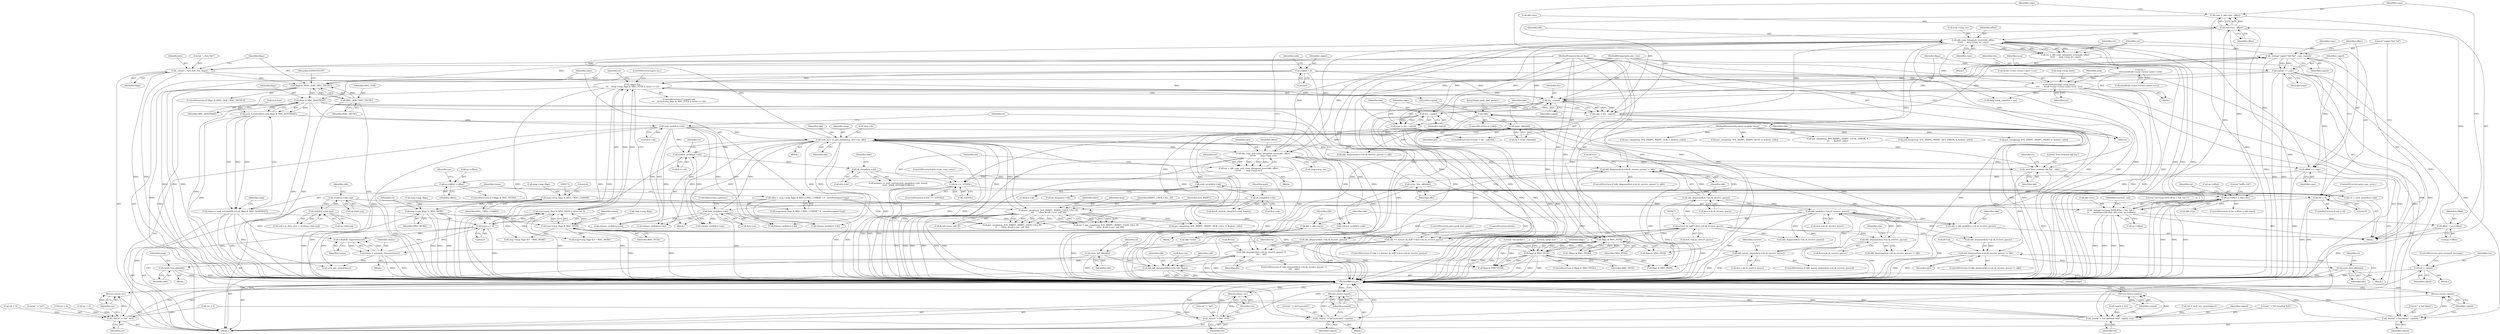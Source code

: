 digraph "0_linux_f3d3342602f8bcbf37d7c46641cb9bca7618eb1c_29@API" {
"1000509" [label="(Call,copy = skb->len - offset)"];
"1000511" [label="(Call,skb->len - offset)"];
"1000453" [label="(Call,_debug(\"recvmsg DATA #%u { %d, %d }\",\n\t\t       ntohl(sp->hdr.seq), skb->len, sp->offset))"];
"1000455" [label="(Call,ntohl(sp->hdr.seq))"];
"1000498" [label="(Call,ntohl(sp->hdr.seq))"];
"1000585" [label="(Call,sp->offset < skb->len)"];
"1000579" [label="(Call,sp->offset = offset)"];
"1000568" [label="(Call,offset += copy)"];
"1000564" [label="(Call,_debug(\"copied %d+%d\", copy, copied))"];
"1000517" [label="(Call,copy > len - copied)"];
"1000509" [label="(Call,copy = skb->len - offset)"];
"1000519" [label="(Call,len - copied)"];
"1000524" [label="(Call,len - copied)"];
"1000120" [label="(MethodParameterIn,size_t len)"];
"1000152" [label="(Call,_enter(\",,,%zu,%d\", len, flags))"];
"1000121" [label="(MethodParameterIn,int flags)"];
"1000419" [label="(Call,memcpy(msg->msg_name,\n\t\t\t\t       &call->conn->trans->peer->srx, len))"];
"1000407" [label="(Call,len =\n\t\t\t\t\tsizeof(call->conn->trans->peer->srx))"];
"1000571" [label="(Call,copied += copy)"];
"1000243" [label="(Call,copied &&\n\t\t\t    (msg->msg_flags & MSG_PEEK || timeo == 0))"];
"1000146" [label="(Call,copied = 0)"];
"1000245" [label="(Call,msg->msg_flags & MSG_PEEK || timeo == 0)"];
"1000246" [label="(Call,msg->msg_flags & MSG_PEEK)"];
"1000186" [label="(Call,msg->msg_flags |= MSG_MORE)"];
"1000168" [label="(Call,msg->msg_flags & MSG_CMSG_COMPAT)"];
"1000662" [label="(Call,flags & MSG_PEEK)"];
"1000576" [label="(Call,flags & MSG_PEEK)"];
"1000183" [label="(Call,flags & MSG_DONTWAIT)"];
"1000157" [label="(Call,flags & (MSG_OOB | MSG_TRUNC))"];
"1000159" [label="(Call,MSG_OOB | MSG_TRUNC)"];
"1000251" [label="(Call,timeo == 0)"];
"1000292" [label="(Call,timeo = schedule_timeout(timeo))"];
"1000294" [label="(Call,schedule_timeout(timeo))"];
"1000176" [label="(Call,timeo = sock_rcvtimeo(&rx->sk, flags & MSG_DONTWAIT))"];
"1000178" [label="(Call,sock_rcvtimeo(&rx->sk, flags & MSG_DONTWAIT))"];
"1000536" [label="(Call,skb_copy_datagram_iovec(skb, offset,\n\t\t\t\t\t\t      msg->msg_iov, copy))"];
"1000439" [label="(Call,sock_recv_ts_and_drops(msg, &rx->sk, skb))"];
"1000473" [label="(Call,put_cmsg(msg, SOL_RXRPC, RXRPC_USER_CALL_ID,\n\t\t\t\t       ullen, &call->user_call_ID))"];
"1000119" [label="(MethodParameterIn,struct msghdr *msg)"];
"1000165" [label="(Call,ullen = msg->msg_flags & MSG_CMSG_COMPAT ? 4 : sizeof(unsigned long))"];
"1000304" [label="(Call,lock_sock(&rx->sk))"];
"1000297" [label="(Call,sk_sleep(&rx->sk))"];
"1000271" [label="(Call,sock_error(&rx->sk))"];
"1000261" [label="(Call,sk_sleep(&rx->sk))"];
"1000255" [label="(Call,release_sock(&rx->sk))"];
"1000191" [label="(Call,lock_sock(&rx->sk))"];
"1000313" [label="(Call,rxrpc_skb(skb))"];
"1000239" [label="(Call,!skb)"];
"1000229" [label="(Call,skb = skb_peek(&rx->sk.sk_receive_queue))"];
"1000231" [label="(Call,skb_peek(&rx->sk.sk_receive_queue))"];
"1000355" [label="(Call,skb_dequeue(&rx->sk.sk_receive_queue))"];
"1000676" [label="(Call,(struct sk_buff *) &rx->sk.sk_receive_queue)"];
"1000280" [label="(Call,skb_queue_empty(&rx->sk.sk_receive_queue))"];
"1000690" [label="(Call,skb_dequeue(&rx->sk.sk_receive_queue))"];
"1000674" [label="(Call,skb == (struct sk_buff *) &rx->sk.sk_receive_queue)"];
"1000668" [label="(Call,skb = skb->next)"];
"1000547" [label="(Call,skb_copy_and_csum_datagram_iovec(skb, offset,\n\t\t\t\t\t\t\t       msg->msg_iov))"];
"1000522" [label="(Call,copy = len - copied)"];
"1000504" [label="(Call,offset = sp->offset)"];
"1000534" [label="(Call,ret = skb_copy_datagram_iovec(skb, offset,\n\t\t\t\t\t\t      msg->msg_iov, copy))"];
"1000560" [label="(Call,ret < 0)"];
"1000954" [label="(Call,_leave(\" = %d\", ret))"];
"1000957" [label="(Return,return ret;)"];
"1000545" [label="(Call,ret = skb_copy_and_csum_datagram_iovec(skb, offset,\n\t\t\t\t\t\t\t       msg->msg_iov))"];
"1000554" [label="(Call,ret == -EINVAL)"];
"1000627" [label="(Call,skb_dequeue(&rx->sk.sk_receive_queue) !=\n\t\t\t\t    skb)"];
"1000637" [label="(Call,rxrpc_free_skb(skb))"];
"1000689" [label="(Call,skb_dequeue(&rx->sk.sk_receive_queue) != skb)"];
"1000699" [label="(Call,rxrpc_free_skb(skb))"];
"1000905" [label="(Call,_net(\"free terminal skb %p\", skb))"];
"1000909" [label="(Call,skb_dequeue(&rx->sk.sk_receive_queue) != skb)"];
"1000919" [label="(Call,rxrpc_free_skb(skb))"];
"1000971" [label="(Call,rxrpc_kill_skb(skb))"];
"1000973" [label="(Call,skb_kill_datagram(&rx->sk, skb, flags))"];
"1000390" [label="(Call,_leave(\" = %d [noncont]\", copied))"];
"1000393" [label="(Return,return copied;)"];
"1000717" [label="(Call,_leave(\" = %d [data]\", copied))"];
"1000720" [label="(Return,return copied;)"];
"1001008" [label="(Call,_leave(\" = %d [waitfail %d]\", copied, ret))"];
"1001012" [label="(Return,return copied;)"];
"1000614" [label="(Call,ret = copied)"];
"1000935" [label="(Call,_leave(\" = %d\", ret))"];
"1000938" [label="(Return,return ret;)"];
"1001008" [label="(Call,_leave(\" = %d [waitfail %d]\", copied, ret))"];
"1000177" [label="(Identifier,timeo)"];
"1000241" [label="(Block,)"];
"1000243" [label="(Call,copied &&\n\t\t\t    (msg->msg_flags & MSG_PEEK || timeo == 0))"];
"1000254" [label="(ControlStructure,goto out;)"];
"1000231" [label="(Call,skb_peek(&rx->sk.sk_receive_queue))"];
"1000498" [label="(Call,ntohl(sp->hdr.seq))"];
"1000269" [label="(Call,ret = sock_error(&rx->sk))"];
"1000229" [label="(Call,skb = skb_peek(&rx->sk.sk_receive_queue))"];
"1000585" [label="(Call,sp->offset < skb->len)"];
"1000568" [label="(Call,offset += copy)"];
"1000750" [label="(Call,flags & MSG_PEEK)"];
"1000355" [label="(Call,skb_dequeue(&rx->sk.sk_receive_queue))"];
"1000383" [label="(Call,release_sock(&rx->sk))"];
"1000494" [label="(Call,call->rx_data_recv = ntohl(sp->hdr.seq))"];
"1000971" [label="(Call,rxrpc_kill_skb(skb))"];
"1000920" [label="(Identifier,skb)"];
"1000152" [label="(Call,_enter(\",,,%zu,%d\", len, flags))"];
"1000314" [label="(Identifier,skb)"];
"1000756" [label="(Call,skb_dequeue(&rx->sk.sk_receive_queue))"];
"1000256" [label="(Call,&rx->sk)"];
"1000554" [label="(Call,ret == -EINVAL)"];
"1000889" [label="(Call,msg->msg_flags &= ~MSG_MORE)"];
"1000924" [label="(Call,release_sock(&rx->sk))"];
"1000147" [label="(Identifier,copied)"];
"1000573" [label="(Identifier,copy)"];
"1000636" [label="(Call,BUG())"];
"1001005" [label="(Call,copied = ret)"];
"1000262" [label="(Call,&rx->sk)"];
"1000547" [label="(Call,skb_copy_and_csum_datagram_iovec(skb, offset,\n\t\t\t\t\t\t\t       msg->msg_iov))"];
"1001013" [label="(Identifier,copied)"];
"1000544" [label="(Block,)"];
"1000524" [label="(Call,len - copied)"];
"1000433" [label="(Identifier,len)"];
"1000690" [label="(Call,skb_dequeue(&rx->sk.sk_receive_queue))"];
"1000521" [label="(Identifier,copied)"];
"1000614" [label="(Call,ret = copied)"];
"1000545" [label="(Call,ret = skb_copy_and_csum_datagram_iovec(skb, offset,\n\t\t\t\t\t\t\t       msg->msg_iov))"];
"1000904" [label="(Block,)"];
"1000499" [label="(Call,sp->hdr.seq)"];
"1000522" [label="(Call,copy = len - copied)"];
"1000178" [label="(Call,sock_rcvtimeo(&rx->sk, flags & MSG_DONTWAIT))"];
"1000661" [label="(ControlStructure,if (flags & MSG_PEEK))"];
"1000246" [label="(Call,msg->msg_flags & MSG_PEEK)"];
"1000580" [label="(Call,sp->offset)"];
"1000518" [label="(Identifier,copy)"];
"1000905" [label="(Call,_net(\"free terminal skb %p\", skb))"];
"1000849" [label="(Call,put_cmsg(msg, SOL_RXRPC, RXRPC_NET_ERROR, 4, &abort_code))"];
"1000641" [label="(Identifier,msg)"];
"1000567" [label="(Identifier,copied)"];
"1000516" [label="(ControlStructure,if (copy > len - copied))"];
"1000188" [label="(Identifier,msg)"];
"1000455" [label="(Call,ntohl(sp->hdr.seq))"];
"1000958" [label="(Identifier,ret)"];
"1000973" [label="(Call,skb_kill_datagram(&rx->sk, skb, flags))"];
"1000157" [label="(Call,flags & (MSG_OOB | MSG_TRUNC))"];
"1000161" [label="(Identifier,MSG_TRUNC)"];
"1000305" [label="(Call,&rx->sk)"];
"1000309" [label="(ControlStructure,continue;)"];
"1000628" [label="(Call,skb_dequeue(&rx->sk.sk_receive_queue))"];
"1000478" [label="(Call,&call->user_call_ID)"];
"1000356" [label="(Call,&rx->sk.sk_receive_queue)"];
"1000583" [label="(Identifier,offset)"];
"1000620" [label="(Call,flags & MSG_PEEK)"];
"1000120" [label="(MethodParameterIn,size_t len)"];
"1000613" [label="(Block,)"];
"1000718" [label="(Literal,\" = %d [data]\")"];
"1000936" [label="(Literal,\" = %d\")"];
"1000530" [label="(Identifier,skb)"];
"1000561" [label="(Identifier,ret)"];
"1000271" [label="(Call,sock_error(&rx->sk))"];
"1000550" [label="(Call,msg->msg_iov)"];
"1000616" [label="(Identifier,copied)"];
"1000311" [label="(Call,sp = rxrpc_skb(skb))"];
"1000146" [label="(Call,copied = 0)"];
"1000882" [label="(Call,ret < 0)"];
"1000292" [label="(Call,timeo = schedule_timeout(timeo))"];
"1000445" [label="(Identifier,skb)"];
"1000394" [label="(Identifier,copied)"];
"1000242" [label="(ControlStructure,if (copied &&\n\t\t\t    (msg->msg_flags & MSG_PEEK || timeo == 0)))"];
"1000176" [label="(Call,timeo = sock_rcvtimeo(&rx->sk, flags & MSG_DONTWAIT))"];
"1000589" [label="(Call,skb->len)"];
"1000230" [label="(Identifier,skb)"];
"1000505" [label="(Identifier,offset)"];
"1000310" [label="(JumpTarget,peek_next_packet:)"];
"1000280" [label="(Call,skb_queue_empty(&rx->sk.sk_receive_queue))"];
"1000536" [label="(Call,skb_copy_datagram_iovec(skb, offset,\n\t\t\t\t\t\t      msg->msg_iov, copy))"];
"1000245" [label="(Call,msg->msg_flags & MSG_PEEK || timeo == 0)"];
"1000665" [label="(Block,)"];
"1000957" [label="(Return,return ret;)"];
"1000179" [label="(Call,&rx->sk)"];
"1000755" [label="(Call,skb_dequeue(&rx->sk.sk_receive_queue) != skb)"];
"1000688" [label="(ControlStructure,if (skb_dequeue(&rx->sk.sk_receive_queue) != skb))"];
"1000474" [label="(Identifier,msg)"];
"1000393" [label="(Return,return copied;)"];
"1001011" [label="(Identifier,ret)"];
"1000626" [label="(ControlStructure,if (skb_dequeue(&rx->sk.sk_receive_queue) !=\n\t\t\t\t    skb))"];
"1000676" [label="(Call,(struct sk_buff *) &rx->sk.sk_receive_queue)"];
"1000635" [label="(Identifier,skb)"];
"1000303" [label="(Identifier,wait)"];
"1000173" [label="(Literal,4)"];
"1000560" [label="(Call,ret < 0)"];
"1000962" [label="(Call,release_sock(&rx->sk))"];
"1000992" [label="(Call,sk_sleep(&rx->sk))"];
"1000407" [label="(Call,len =\n\t\t\t\t\tsizeof(call->conn->trans->peer->srx))"];
"1000434" [label="(Call,msg->msg_namelen = len)"];
"1000419" [label="(Call,memcpy(msg->msg_name,\n\t\t\t\t       &call->conn->trans->peer->srx, len))"];
"1000519" [label="(Call,len - copied)"];
"1000313" [label="(Call,rxrpc_skb(skb))"];
"1000509" [label="(Call,copy = skb->len - offset)"];
"1000638" [label="(Identifier,skb)"];
"1000287" [label="(Block,)"];
"1000917" [label="(Identifier,skb)"];
"1000244" [label="(Identifier,copied)"];
"1000918" [label="(Call,BUG())"];
"1000476" [label="(Identifier,RXRPC_USER_CALL_ID)"];
"1000555" [label="(Identifier,ret)"];
"1000986" [label="(Call,ret = sock_intr_errno(timeo))"];
"1000264" [label="(Identifier,rx)"];
"1000190" [label="(Identifier,MSG_MORE)"];
"1000440" [label="(Identifier,msg)"];
"1000462" [label="(Identifier,skb)"];
"1000261" [label="(Call,sk_sleep(&rx->sk))"];
"1000469" [label="(Identifier,continue_call)"];
"1000981" [label="(Identifier,call)"];
"1000473" [label="(Call,put_cmsg(msg, SOL_RXRPC, RXRPC_USER_CALL_ID,\n\t\t\t\t       ullen, &call->user_call_ID))"];
"1000617" [label="(ControlStructure,goto terminal_message;)"];
"1000304" [label="(Call,lock_sock(&rx->sk))"];
"1000538" [label="(Identifier,offset)"];
"1000901" [label="(Call,flags & MSG_PEEK)"];
"1000770" [label="(Call,put_cmsg(msg, SOL_RXRPC, RXRPC_USER_CALL_ID,\n\t\t       ullen, &call->user_call_ID))"];
"1000202" [label="(Identifier,rx)"];
"1000533" [label="(Block,)"];
"1000600" [label="(Identifier,sp)"];
"1000247" [label="(Call,msg->msg_flags)"];
"1000475" [label="(Identifier,SOL_RXRPC)"];
"1000526" [label="(Identifier,copied)"];
"1000576" [label="(Call,flags & MSG_PEEK)"];
"1000184" [label="(Identifier,flags)"];
"1000238" [label="(ControlStructure,if (!skb))"];
"1000535" [label="(Identifier,ret)"];
"1000250" [label="(Identifier,MSG_PEEK)"];
"1000504" [label="(Call,offset = sp->offset)"];
"1001014" [label="(MethodReturn,int)"];
"1000988" [label="(Call,sock_intr_errno(timeo))"];
"1000910" [label="(Call,skb_dequeue(&rx->sk.sk_receive_queue))"];
"1000172" [label="(Identifier,MSG_CMSG_COMPAT)"];
"1000678" [label="(Call,&rx->sk.sk_receive_queue)"];
"1000191" [label="(Call,lock_sock(&rx->sk))"];
"1000392" [label="(Identifier,copied)"];
"1000978" [label="(Identifier,skb)"];
"1000441" [label="(Call,&rx->sk)"];
"1000260" [label="(Call,prepare_to_wait_exclusive(sk_sleep(&rx->sk), &wait,\n\t\t\t\t\t\t  TASK_INTERRUPTIBLE))"];
"1000914" [label="(Identifier,rx)"];
"1000689" [label="(Call,skb_dequeue(&rx->sk.sk_receive_queue) != skb)"];
"1000558" [label="(ControlStructure,goto csum_copy_error;)"];
"1000698" [label="(Call,BUG())"];
"1000122" [label="(Block,)"];
"1000828" [label="(Call,put_cmsg(msg, SOL_RXRPC, RXRPC_ABORT, 4, &abort_code))"];
"1000232" [label="(Call,&rx->sk.sk_receive_queue)"];
"1000954" [label="(Call,_leave(\" = %d\", ret))"];
"1000183" [label="(Call,flags & MSG_DONTWAIT)"];
"1000251" [label="(Call,timeo == 0)"];
"1000575" [label="(Call,!(flags & MSG_PEEK))"];
"1000736" [label="(Call,put_cmsg(msg, SOL_RXRPC, RXRPC_NEW_CALL, 0, &abort_code))"];
"1000919" [label="(Call,rxrpc_free_skb(skb))"];
"1000587" [label="(Identifier,sp)"];
"1000662" [label="(Call,flags & MSG_PEEK)"];
"1000148" [label="(Literal,0)"];
"1000563" [label="(ControlStructure,goto copy_error;)"];
"1000615" [label="(Identifier,ret)"];
"1000192" [label="(Call,&rx->sk)"];
"1001012" [label="(Return,return copied;)"];
"1000955" [label="(Literal,\" = %d\")"];
"1000542" [label="(Identifier,copy)"];
"1000565" [label="(Literal,\"copied %d+%d\")"];
"1000456" [label="(Call,sp->hdr.seq)"];
"1000520" [label="(Identifier,len)"];
"1000569" [label="(Identifier,offset)"];
"1000158" [label="(Identifier,flags)"];
"1000546" [label="(Identifier,ret)"];
"1000907" [label="(Identifier,skb)"];
"1000154" [label="(Identifier,len)"];
"1000906" [label="(Literal,\"free terminal skb %p\")"];
"1000186" [label="(Call,msg->msg_flags |= MSG_MORE)"];
"1000972" [label="(Identifier,skb)"];
"1000400" [label="(Block,)"];
"1000512" [label="(Call,skb->len)"];
"1000664" [label="(Identifier,MSG_PEEK)"];
"1000566" [label="(Identifier,copy)"];
"1000704" [label="(Call,release_sock(&rx->sk))"];
"1000362" [label="(Identifier,skb)"];
"1000721" [label="(Identifier,copied)"];
"1000909" [label="(Call,skb_dequeue(&rx->sk.sk_receive_queue) != skb)"];
"1001010" [label="(Identifier,copied)"];
"1000267" [label="(Identifier,wait)"];
"1000668" [label="(Call,skb = skb->next)"];
"1000922" [label="(Identifier,rx)"];
"1000453" [label="(Call,_debug(\"recvmsg DATA #%u { %d, %d }\",\n\t\t       ntohl(sp->hdr.seq), skb->len, sp->offset))"];
"1000454" [label="(Literal,\"recvmsg DATA #%u { %d, %d }\")"];
"1000523" [label="(Identifier,copy)"];
"1000537" [label="(Identifier,skb)"];
"1000717" [label="(Call,_leave(\" = %d [data]\", copied))"];
"1000801" [label="(Call,put_cmsg(msg, SOL_RXRPC, RXRPC_ACK, 0, &abort_code))"];
"1000511" [label="(Call,skb->len - offset)"];
"1000167" [label="(Call,msg->msg_flags & MSG_CMSG_COMPAT ? 4 : sizeof(unsigned long))"];
"1000153" [label="(Literal,\",,,%zu,%d\")"];
"1000121" [label="(MethodParameterIn,int flags)"];
"1000217" [label="(Call,release_sock(&rx->sk))"];
"1000548" [label="(Identifier,skb)"];
"1000295" [label="(Identifier,timeo)"];
"1000185" [label="(Identifier,MSG_DONTWAIT)"];
"1000539" [label="(Call,msg->msg_iov)"];
"1000423" [label="(Call,&call->conn->trans->peer->srx)"];
"1000549" [label="(Identifier,offset)"];
"1000556" [label="(Call,-EINVAL)"];
"1000155" [label="(Identifier,flags)"];
"1000420" [label="(Call,msg->msg_name)"];
"1000623" [label="(Block,)"];
"1001009" [label="(Literal,\" = %d [waitfail %d]\")"];
"1000382" [label="(Block,)"];
"1000627" [label="(Call,skb_dequeue(&rx->sk.sk_receive_queue) !=\n\t\t\t\t    skb)"];
"1000639" [label="(Call,msg->msg_flags &= ~MSG_MORE)"];
"1000697" [label="(Identifier,skb)"];
"1000390" [label="(Call,_leave(\" = %d [noncont]\", copied))"];
"1000168" [label="(Call,msg->msg_flags & MSG_CMSG_COMPAT)"];
"1000297" [label="(Call,sk_sleep(&rx->sk))"];
"1000298" [label="(Call,&rx->sk)"];
"1000572" [label="(Identifier,copied)"];
"1000258" [label="(Identifier,rx)"];
"1000272" [label="(Call,&rx->sk)"];
"1000674" [label="(Call,skb == (struct sk_buff *) &rx->sk.sk_receive_queue)"];
"1000290" [label="(Identifier,current)"];
"1000719" [label="(Identifier,copied)"];
"1000300" [label="(Identifier,rx)"];
"1000943" [label="(Call,release_sock(&rx->sk))"];
"1000197" [label="(Block,)"];
"1000165" [label="(Call,ullen = msg->msg_flags & MSG_CMSG_COMPAT ? 4 : sizeof(unsigned long))"];
"1000281" [label="(Call,&rx->sk.sk_receive_queue)"];
"1000637" [label="(Call,rxrpc_free_skb(skb))"];
"1000976" [label="(Identifier,rx)"];
"1000979" [label="(Identifier,flags)"];
"1000164" [label="(Identifier,EOPNOTSUPP)"];
"1000937" [label="(Identifier,ret)"];
"1000586" [label="(Call,sp->offset)"];
"1000436" [label="(Identifier,msg)"];
"1000525" [label="(Identifier,len)"];
"1000169" [label="(Call,msg->msg_flags)"];
"1000296" [label="(Call,finish_wait(sk_sleep(&rx->sk), &wait))"];
"1000559" [label="(ControlStructure,if (ret < 0))"];
"1000685" [label="(ControlStructure,goto peek_next_packet;)"];
"1000194" [label="(Identifier,rx)"];
"1000562" [label="(Literal,0)"];
"1000687" [label="(Literal,\"eat packet\")"];
"1000570" [label="(Identifier,copy)"];
"1000166" [label="(Identifier,ullen)"];
"1000293" [label="(Identifier,timeo)"];
"1000938" [label="(Return,return ret;)"];
"1000571" [label="(Call,copied += copy)"];
"1000553" [label="(ControlStructure,if (ret == -EINVAL))"];
"1000160" [label="(Identifier,MSG_OOB)"];
"1000187" [label="(Call,msg->msg_flags)"];
"1000464" [label="(Call,sp->offset)"];
"1000471" [label="(Call,ret = put_cmsg(msg, SOL_RXRPC, RXRPC_USER_CALL_ID,\n\t\t\t\t       ullen, &call->user_call_ID))"];
"1000252" [label="(Identifier,timeo)"];
"1000684" [label="(ControlStructure,break;)"];
"1000517" [label="(Call,copy > len - copied)"];
"1000564" [label="(Call,_debug(\"copied %d+%d\", copy, copied))"];
"1000579" [label="(Call,sp->offset = offset)"];
"1000408" [label="(Identifier,len)"];
"1000461" [label="(Call,skb->len)"];
"1000667" [label="(Literal,\"peek next\")"];
"1000294" [label="(Call,schedule_timeout(timeo))"];
"1000354" [label="(Call,skb_dequeue(&rx->sk.sk_receive_queue) != skb)"];
"1000279" [label="(ControlStructure,if (skb_queue_empty(&rx->sk.sk_receive_queue)))"];
"1000151" [label="(Identifier,wait)"];
"1000780" [label="(Call,ret < 0)"];
"1000939" [label="(Identifier,ret)"];
"1000956" [label="(Identifier,ret)"];
"1000594" [label="(Literal,\"buffer full\")"];
"1000663" [label="(Identifier,flags)"];
"1000908" [label="(ControlStructure,if (skb_dequeue(&rx->sk.sk_receive_queue) != skb))"];
"1000584" [label="(ControlStructure,if (sp->offset < skb->len))"];
"1000253" [label="(Literal,0)"];
"1000673" [label="(ControlStructure,if (skb == (struct sk_buff *) &rx->sk.sk_receive_queue))"];
"1000506" [label="(Call,sp->offset)"];
"1000477" [label="(Identifier,ullen)"];
"1000691" [label="(Call,&rx->sk.sk_receive_queue)"];
"1000670" [label="(Call,skb->next)"];
"1000240" [label="(Identifier,skb)"];
"1000510" [label="(Identifier,copy)"];
"1000449" [label="(Identifier,skb)"];
"1000574" [label="(ControlStructure,if (!(flags & MSG_PEEK)))"];
"1000744" [label="(Call,ret < 0)"];
"1000483" [label="(Call,ret < 0)"];
"1000700" [label="(Identifier,skb)"];
"1000391" [label="(Literal,\" = %d [noncont]\")"];
"1000669" [label="(Identifier,skb)"];
"1000439" [label="(Call,sock_recv_ts_and_drops(msg, &rx->sk, skb))"];
"1000156" [label="(ControlStructure,if (flags & (MSG_OOB | MSG_TRUNC)))"];
"1000578" [label="(Identifier,MSG_PEEK)"];
"1000515" [label="(Identifier,offset)"];
"1000935" [label="(Call,_leave(\" = %d\", ret))"];
"1000699" [label="(Call,rxrpc_free_skb(skb))"];
"1000409" [label="(Call,sizeof(call->conn->trans->peer->srx))"];
"1000421" [label="(Identifier,msg)"];
"1000405" [label="(Block,)"];
"1000812" [label="(Call,put_cmsg(msg, SOL_RXRPC, RXRPC_BUSY, 0, &abort_code))"];
"1000534" [label="(Call,ret = skb_copy_datagram_iovec(skb, offset,\n\t\t\t\t\t\t      msg->msg_iov, copy))"];
"1000159" [label="(Call,MSG_OOB | MSG_TRUNC)"];
"1000255" [label="(Call,release_sock(&rx->sk))"];
"1000870" [label="(Call,put_cmsg(msg, SOL_RXRPC, RXRPC_LOCAL_ERROR, 4,\n\t\t\t       &abort_code))"];
"1000577" [label="(Identifier,flags)"];
"1000675" [label="(Identifier,skb)"];
"1000720" [label="(Return,return copied;)"];
"1000119" [label="(MethodParameterIn,struct msghdr *msg)"];
"1000974" [label="(Call,&rx->sk)"];
"1000239" [label="(Call,!skb)"];
"1000509" -> "1000197"  [label="AST: "];
"1000509" -> "1000511"  [label="CFG: "];
"1000510" -> "1000509"  [label="AST: "];
"1000511" -> "1000509"  [label="AST: "];
"1000518" -> "1000509"  [label="CFG: "];
"1000509" -> "1001014"  [label="DDG: "];
"1000511" -> "1000509"  [label="DDG: "];
"1000511" -> "1000509"  [label="DDG: "];
"1000509" -> "1000517"  [label="DDG: "];
"1000511" -> "1000515"  [label="CFG: "];
"1000512" -> "1000511"  [label="AST: "];
"1000515" -> "1000511"  [label="AST: "];
"1000511" -> "1001014"  [label="DDG: "];
"1000453" -> "1000511"  [label="DDG: "];
"1000504" -> "1000511"  [label="DDG: "];
"1000511" -> "1000536"  [label="DDG: "];
"1000511" -> "1000547"  [label="DDG: "];
"1000511" -> "1000585"  [label="DDG: "];
"1000453" -> "1000197"  [label="AST: "];
"1000453" -> "1000464"  [label="CFG: "];
"1000454" -> "1000453"  [label="AST: "];
"1000455" -> "1000453"  [label="AST: "];
"1000461" -> "1000453"  [label="AST: "];
"1000464" -> "1000453"  [label="AST: "];
"1000469" -> "1000453"  [label="CFG: "];
"1000453" -> "1001014"  [label="DDG: "];
"1000453" -> "1001014"  [label="DDG: "];
"1000453" -> "1001014"  [label="DDG: "];
"1000453" -> "1001014"  [label="DDG: "];
"1000455" -> "1000453"  [label="DDG: "];
"1000585" -> "1000453"  [label="DDG: "];
"1000585" -> "1000453"  [label="DDG: "];
"1000453" -> "1000504"  [label="DDG: "];
"1000453" -> "1000585"  [label="DDG: "];
"1000455" -> "1000456"  [label="CFG: "];
"1000456" -> "1000455"  [label="AST: "];
"1000462" -> "1000455"  [label="CFG: "];
"1000455" -> "1001014"  [label="DDG: "];
"1000498" -> "1000455"  [label="DDG: "];
"1000455" -> "1000498"  [label="DDG: "];
"1000498" -> "1000494"  [label="AST: "];
"1000498" -> "1000499"  [label="CFG: "];
"1000499" -> "1000498"  [label="AST: "];
"1000494" -> "1000498"  [label="CFG: "];
"1000498" -> "1001014"  [label="DDG: "];
"1000498" -> "1000494"  [label="DDG: "];
"1000585" -> "1000584"  [label="AST: "];
"1000585" -> "1000589"  [label="CFG: "];
"1000586" -> "1000585"  [label="AST: "];
"1000589" -> "1000585"  [label="AST: "];
"1000594" -> "1000585"  [label="CFG: "];
"1000600" -> "1000585"  [label="CFG: "];
"1000585" -> "1001014"  [label="DDG: "];
"1000585" -> "1001014"  [label="DDG: "];
"1000585" -> "1001014"  [label="DDG: "];
"1000579" -> "1000585"  [label="DDG: "];
"1000579" -> "1000574"  [label="AST: "];
"1000579" -> "1000583"  [label="CFG: "];
"1000580" -> "1000579"  [label="AST: "];
"1000583" -> "1000579"  [label="AST: "];
"1000587" -> "1000579"  [label="CFG: "];
"1000579" -> "1001014"  [label="DDG: "];
"1000568" -> "1000579"  [label="DDG: "];
"1000568" -> "1000197"  [label="AST: "];
"1000568" -> "1000570"  [label="CFG: "];
"1000569" -> "1000568"  [label="AST: "];
"1000570" -> "1000568"  [label="AST: "];
"1000572" -> "1000568"  [label="CFG: "];
"1000568" -> "1001014"  [label="DDG: "];
"1000564" -> "1000568"  [label="DDG: "];
"1000536" -> "1000568"  [label="DDG: "];
"1000547" -> "1000568"  [label="DDG: "];
"1000564" -> "1000197"  [label="AST: "];
"1000564" -> "1000567"  [label="CFG: "];
"1000565" -> "1000564"  [label="AST: "];
"1000566" -> "1000564"  [label="AST: "];
"1000567" -> "1000564"  [label="AST: "];
"1000569" -> "1000564"  [label="CFG: "];
"1000564" -> "1001014"  [label="DDG: "];
"1000517" -> "1000564"  [label="DDG: "];
"1000536" -> "1000564"  [label="DDG: "];
"1000522" -> "1000564"  [label="DDG: "];
"1000524" -> "1000564"  [label="DDG: "];
"1000519" -> "1000564"  [label="DDG: "];
"1000564" -> "1000571"  [label="DDG: "];
"1000564" -> "1000571"  [label="DDG: "];
"1000517" -> "1000516"  [label="AST: "];
"1000517" -> "1000519"  [label="CFG: "];
"1000518" -> "1000517"  [label="AST: "];
"1000519" -> "1000517"  [label="AST: "];
"1000523" -> "1000517"  [label="CFG: "];
"1000530" -> "1000517"  [label="CFG: "];
"1000517" -> "1001014"  [label="DDG: "];
"1000517" -> "1001014"  [label="DDG: "];
"1000517" -> "1001014"  [label="DDG: "];
"1000519" -> "1000517"  [label="DDG: "];
"1000519" -> "1000517"  [label="DDG: "];
"1000517" -> "1000536"  [label="DDG: "];
"1000519" -> "1000521"  [label="CFG: "];
"1000520" -> "1000519"  [label="AST: "];
"1000521" -> "1000519"  [label="AST: "];
"1000519" -> "1001014"  [label="DDG: "];
"1000519" -> "1001014"  [label="DDG: "];
"1000524" -> "1000519"  [label="DDG: "];
"1000152" -> "1000519"  [label="DDG: "];
"1000120" -> "1000519"  [label="DDG: "];
"1000419" -> "1000519"  [label="DDG: "];
"1000571" -> "1000519"  [label="DDG: "];
"1000243" -> "1000519"  [label="DDG: "];
"1000146" -> "1000519"  [label="DDG: "];
"1000519" -> "1000524"  [label="DDG: "];
"1000519" -> "1000524"  [label="DDG: "];
"1000524" -> "1000522"  [label="AST: "];
"1000524" -> "1000526"  [label="CFG: "];
"1000525" -> "1000524"  [label="AST: "];
"1000526" -> "1000524"  [label="AST: "];
"1000522" -> "1000524"  [label="CFG: "];
"1000524" -> "1001014"  [label="DDG: "];
"1000524" -> "1001014"  [label="DDG: "];
"1000524" -> "1000522"  [label="DDG: "];
"1000524" -> "1000522"  [label="DDG: "];
"1000120" -> "1000524"  [label="DDG: "];
"1000120" -> "1000116"  [label="AST: "];
"1000120" -> "1001014"  [label="DDG: "];
"1000120" -> "1000152"  [label="DDG: "];
"1000120" -> "1000407"  [label="DDG: "];
"1000120" -> "1000419"  [label="DDG: "];
"1000120" -> "1000434"  [label="DDG: "];
"1000152" -> "1000122"  [label="AST: "];
"1000152" -> "1000155"  [label="CFG: "];
"1000153" -> "1000152"  [label="AST: "];
"1000154" -> "1000152"  [label="AST: "];
"1000155" -> "1000152"  [label="AST: "];
"1000158" -> "1000152"  [label="CFG: "];
"1000152" -> "1001014"  [label="DDG: "];
"1000152" -> "1001014"  [label="DDG: "];
"1000121" -> "1000152"  [label="DDG: "];
"1000152" -> "1000157"  [label="DDG: "];
"1000121" -> "1000116"  [label="AST: "];
"1000121" -> "1001014"  [label="DDG: "];
"1000121" -> "1000157"  [label="DDG: "];
"1000121" -> "1000183"  [label="DDG: "];
"1000121" -> "1000576"  [label="DDG: "];
"1000121" -> "1000620"  [label="DDG: "];
"1000121" -> "1000662"  [label="DDG: "];
"1000121" -> "1000750"  [label="DDG: "];
"1000121" -> "1000901"  [label="DDG: "];
"1000121" -> "1000973"  [label="DDG: "];
"1000419" -> "1000405"  [label="AST: "];
"1000419" -> "1000433"  [label="CFG: "];
"1000420" -> "1000419"  [label="AST: "];
"1000423" -> "1000419"  [label="AST: "];
"1000433" -> "1000419"  [label="AST: "];
"1000436" -> "1000419"  [label="CFG: "];
"1000419" -> "1001014"  [label="DDG: "];
"1000419" -> "1001014"  [label="DDG: "];
"1000419" -> "1001014"  [label="DDG: "];
"1000407" -> "1000419"  [label="DDG: "];
"1000419" -> "1000434"  [label="DDG: "];
"1000407" -> "1000405"  [label="AST: "];
"1000407" -> "1000409"  [label="CFG: "];
"1000408" -> "1000407"  [label="AST: "];
"1000409" -> "1000407"  [label="AST: "];
"1000421" -> "1000407"  [label="CFG: "];
"1000571" -> "1000197"  [label="AST: "];
"1000571" -> "1000573"  [label="CFG: "];
"1000572" -> "1000571"  [label="AST: "];
"1000573" -> "1000571"  [label="AST: "];
"1000577" -> "1000571"  [label="CFG: "];
"1000571" -> "1001014"  [label="DDG: "];
"1000571" -> "1001014"  [label="DDG: "];
"1000571" -> "1000243"  [label="DDG: "];
"1000571" -> "1000390"  [label="DDG: "];
"1000571" -> "1000614"  [label="DDG: "];
"1000571" -> "1000717"  [label="DDG: "];
"1000243" -> "1000242"  [label="AST: "];
"1000243" -> "1000244"  [label="CFG: "];
"1000243" -> "1000245"  [label="CFG: "];
"1000244" -> "1000243"  [label="AST: "];
"1000245" -> "1000243"  [label="AST: "];
"1000254" -> "1000243"  [label="CFG: "];
"1000258" -> "1000243"  [label="CFG: "];
"1000243" -> "1001014"  [label="DDG: "];
"1000243" -> "1001014"  [label="DDG: "];
"1000243" -> "1001014"  [label="DDG: "];
"1000146" -> "1000243"  [label="DDG: "];
"1000245" -> "1000243"  [label="DDG: "];
"1000245" -> "1000243"  [label="DDG: "];
"1000243" -> "1000390"  [label="DDG: "];
"1000243" -> "1000717"  [label="DDG: "];
"1000243" -> "1001008"  [label="DDG: "];
"1000146" -> "1000122"  [label="AST: "];
"1000146" -> "1000148"  [label="CFG: "];
"1000147" -> "1000146"  [label="AST: "];
"1000148" -> "1000146"  [label="AST: "];
"1000151" -> "1000146"  [label="CFG: "];
"1000146" -> "1001014"  [label="DDG: "];
"1000146" -> "1000390"  [label="DDG: "];
"1000146" -> "1000717"  [label="DDG: "];
"1000245" -> "1000246"  [label="CFG: "];
"1000245" -> "1000251"  [label="CFG: "];
"1000246" -> "1000245"  [label="AST: "];
"1000251" -> "1000245"  [label="AST: "];
"1000245" -> "1001014"  [label="DDG: "];
"1000245" -> "1001014"  [label="DDG: "];
"1000246" -> "1000245"  [label="DDG: "];
"1000246" -> "1000245"  [label="DDG: "];
"1000251" -> "1000245"  [label="DDG: "];
"1000251" -> "1000245"  [label="DDG: "];
"1000246" -> "1000250"  [label="CFG: "];
"1000247" -> "1000246"  [label="AST: "];
"1000250" -> "1000246"  [label="AST: "];
"1000252" -> "1000246"  [label="CFG: "];
"1000246" -> "1001014"  [label="DDG: "];
"1000246" -> "1001014"  [label="DDG: "];
"1000186" -> "1000246"  [label="DDG: "];
"1000662" -> "1000246"  [label="DDG: "];
"1000246" -> "1000576"  [label="DDG: "];
"1000246" -> "1000639"  [label="DDG: "];
"1000246" -> "1000750"  [label="DDG: "];
"1000246" -> "1000889"  [label="DDG: "];
"1000246" -> "1000901"  [label="DDG: "];
"1000186" -> "1000122"  [label="AST: "];
"1000186" -> "1000190"  [label="CFG: "];
"1000187" -> "1000186"  [label="AST: "];
"1000190" -> "1000186"  [label="AST: "];
"1000194" -> "1000186"  [label="CFG: "];
"1000186" -> "1001014"  [label="DDG: "];
"1000186" -> "1001014"  [label="DDG: "];
"1000186" -> "1001014"  [label="DDG: "];
"1000168" -> "1000186"  [label="DDG: "];
"1000186" -> "1000639"  [label="DDG: "];
"1000186" -> "1000889"  [label="DDG: "];
"1000168" -> "1000167"  [label="AST: "];
"1000168" -> "1000172"  [label="CFG: "];
"1000169" -> "1000168"  [label="AST: "];
"1000172" -> "1000168"  [label="AST: "];
"1000173" -> "1000168"  [label="CFG: "];
"1000175" -> "1000168"  [label="CFG: "];
"1000168" -> "1001014"  [label="DDG: "];
"1000662" -> "1000661"  [label="AST: "];
"1000662" -> "1000664"  [label="CFG: "];
"1000663" -> "1000662"  [label="AST: "];
"1000664" -> "1000662"  [label="AST: "];
"1000667" -> "1000662"  [label="CFG: "];
"1000687" -> "1000662"  [label="CFG: "];
"1000662" -> "1001014"  [label="DDG: "];
"1000662" -> "1001014"  [label="DDG: "];
"1000662" -> "1001014"  [label="DDG: "];
"1000662" -> "1000576"  [label="DDG: "];
"1000662" -> "1000576"  [label="DDG: "];
"1000576" -> "1000662"  [label="DDG: "];
"1000576" -> "1000662"  [label="DDG: "];
"1000662" -> "1000750"  [label="DDG: "];
"1000662" -> "1000750"  [label="DDG: "];
"1000662" -> "1000901"  [label="DDG: "];
"1000662" -> "1000901"  [label="DDG: "];
"1000662" -> "1000973"  [label="DDG: "];
"1000576" -> "1000575"  [label="AST: "];
"1000576" -> "1000578"  [label="CFG: "];
"1000577" -> "1000576"  [label="AST: "];
"1000578" -> "1000576"  [label="AST: "];
"1000575" -> "1000576"  [label="CFG: "];
"1000576" -> "1001014"  [label="DDG: "];
"1000576" -> "1001014"  [label="DDG: "];
"1000576" -> "1000575"  [label="DDG: "];
"1000576" -> "1000575"  [label="DDG: "];
"1000183" -> "1000576"  [label="DDG: "];
"1000576" -> "1000620"  [label="DDG: "];
"1000576" -> "1000620"  [label="DDG: "];
"1000576" -> "1000901"  [label="DDG: "];
"1000576" -> "1000901"  [label="DDG: "];
"1000183" -> "1000178"  [label="AST: "];
"1000183" -> "1000185"  [label="CFG: "];
"1000184" -> "1000183"  [label="AST: "];
"1000185" -> "1000183"  [label="AST: "];
"1000178" -> "1000183"  [label="CFG: "];
"1000183" -> "1001014"  [label="DDG: "];
"1000183" -> "1001014"  [label="DDG: "];
"1000183" -> "1000178"  [label="DDG: "];
"1000183" -> "1000178"  [label="DDG: "];
"1000157" -> "1000183"  [label="DDG: "];
"1000183" -> "1000750"  [label="DDG: "];
"1000183" -> "1000901"  [label="DDG: "];
"1000183" -> "1000973"  [label="DDG: "];
"1000157" -> "1000156"  [label="AST: "];
"1000157" -> "1000159"  [label="CFG: "];
"1000158" -> "1000157"  [label="AST: "];
"1000159" -> "1000157"  [label="AST: "];
"1000164" -> "1000157"  [label="CFG: "];
"1000166" -> "1000157"  [label="CFG: "];
"1000157" -> "1001014"  [label="DDG: "];
"1000157" -> "1001014"  [label="DDG: "];
"1000157" -> "1001014"  [label="DDG: "];
"1000159" -> "1000157"  [label="DDG: "];
"1000159" -> "1000157"  [label="DDG: "];
"1000159" -> "1000161"  [label="CFG: "];
"1000160" -> "1000159"  [label="AST: "];
"1000161" -> "1000159"  [label="AST: "];
"1000159" -> "1001014"  [label="DDG: "];
"1000159" -> "1001014"  [label="DDG: "];
"1000251" -> "1000253"  [label="CFG: "];
"1000252" -> "1000251"  [label="AST: "];
"1000253" -> "1000251"  [label="AST: "];
"1000251" -> "1001014"  [label="DDG: "];
"1000292" -> "1000251"  [label="DDG: "];
"1000176" -> "1000251"  [label="DDG: "];
"1000251" -> "1000294"  [label="DDG: "];
"1000251" -> "1000988"  [label="DDG: "];
"1000292" -> "1000287"  [label="AST: "];
"1000292" -> "1000294"  [label="CFG: "];
"1000293" -> "1000292"  [label="AST: "];
"1000294" -> "1000292"  [label="AST: "];
"1000300" -> "1000292"  [label="CFG: "];
"1000292" -> "1001014"  [label="DDG: "];
"1000292" -> "1001014"  [label="DDG: "];
"1000294" -> "1000292"  [label="DDG: "];
"1000292" -> "1000294"  [label="DDG: "];
"1000292" -> "1000988"  [label="DDG: "];
"1000294" -> "1000295"  [label="CFG: "];
"1000295" -> "1000294"  [label="AST: "];
"1000176" -> "1000294"  [label="DDG: "];
"1000176" -> "1000122"  [label="AST: "];
"1000176" -> "1000178"  [label="CFG: "];
"1000177" -> "1000176"  [label="AST: "];
"1000178" -> "1000176"  [label="AST: "];
"1000188" -> "1000176"  [label="CFG: "];
"1000176" -> "1001014"  [label="DDG: "];
"1000176" -> "1001014"  [label="DDG: "];
"1000178" -> "1000176"  [label="DDG: "];
"1000178" -> "1000176"  [label="DDG: "];
"1000176" -> "1000988"  [label="DDG: "];
"1000179" -> "1000178"  [label="AST: "];
"1000178" -> "1001014"  [label="DDG: "];
"1000178" -> "1000191"  [label="DDG: "];
"1000536" -> "1000534"  [label="AST: "];
"1000536" -> "1000542"  [label="CFG: "];
"1000537" -> "1000536"  [label="AST: "];
"1000538" -> "1000536"  [label="AST: "];
"1000539" -> "1000536"  [label="AST: "];
"1000542" -> "1000536"  [label="AST: "];
"1000534" -> "1000536"  [label="CFG: "];
"1000536" -> "1001014"  [label="DDG: "];
"1000536" -> "1001014"  [label="DDG: "];
"1000536" -> "1001014"  [label="DDG: "];
"1000536" -> "1001014"  [label="DDG: "];
"1000536" -> "1000534"  [label="DDG: "];
"1000536" -> "1000534"  [label="DDG: "];
"1000536" -> "1000534"  [label="DDG: "];
"1000536" -> "1000534"  [label="DDG: "];
"1000439" -> "1000536"  [label="DDG: "];
"1000313" -> "1000536"  [label="DDG: "];
"1000547" -> "1000536"  [label="DDG: "];
"1000522" -> "1000536"  [label="DDG: "];
"1000536" -> "1000547"  [label="DDG: "];
"1000536" -> "1000627"  [label="DDG: "];
"1000536" -> "1000689"  [label="DDG: "];
"1000536" -> "1000905"  [label="DDG: "];
"1000439" -> "1000400"  [label="AST: "];
"1000439" -> "1000445"  [label="CFG: "];
"1000440" -> "1000439"  [label="AST: "];
"1000441" -> "1000439"  [label="AST: "];
"1000445" -> "1000439"  [label="AST: "];
"1000449" -> "1000439"  [label="CFG: "];
"1000439" -> "1001014"  [label="DDG: "];
"1000439" -> "1001014"  [label="DDG: "];
"1000439" -> "1001014"  [label="DDG: "];
"1000439" -> "1000217"  [label="DDG: "];
"1000439" -> "1000255"  [label="DDG: "];
"1000439" -> "1000383"  [label="DDG: "];
"1000473" -> "1000439"  [label="DDG: "];
"1000119" -> "1000439"  [label="DDG: "];
"1000304" -> "1000439"  [label="DDG: "];
"1000191" -> "1000439"  [label="DDG: "];
"1000313" -> "1000439"  [label="DDG: "];
"1000439" -> "1000473"  [label="DDG: "];
"1000439" -> "1000547"  [label="DDG: "];
"1000439" -> "1000704"  [label="DDG: "];
"1000439" -> "1000736"  [label="DDG: "];
"1000439" -> "1000755"  [label="DDG: "];
"1000439" -> "1000770"  [label="DDG: "];
"1000439" -> "1000905"  [label="DDG: "];
"1000439" -> "1000924"  [label="DDG: "];
"1000439" -> "1000943"  [label="DDG: "];
"1000439" -> "1000962"  [label="DDG: "];
"1000473" -> "1000471"  [label="AST: "];
"1000473" -> "1000478"  [label="CFG: "];
"1000474" -> "1000473"  [label="AST: "];
"1000475" -> "1000473"  [label="AST: "];
"1000476" -> "1000473"  [label="AST: "];
"1000477" -> "1000473"  [label="AST: "];
"1000478" -> "1000473"  [label="AST: "];
"1000471" -> "1000473"  [label="CFG: "];
"1000473" -> "1001014"  [label="DDG: "];
"1000473" -> "1001014"  [label="DDG: "];
"1000473" -> "1001014"  [label="DDG: "];
"1000473" -> "1001014"  [label="DDG: "];
"1000473" -> "1001014"  [label="DDG: "];
"1000473" -> "1000471"  [label="DDG: "];
"1000473" -> "1000471"  [label="DDG: "];
"1000473" -> "1000471"  [label="DDG: "];
"1000473" -> "1000471"  [label="DDG: "];
"1000473" -> "1000471"  [label="DDG: "];
"1000119" -> "1000473"  [label="DDG: "];
"1000165" -> "1000473"  [label="DDG: "];
"1000473" -> "1000736"  [label="DDG: "];
"1000473" -> "1000736"  [label="DDG: "];
"1000473" -> "1000770"  [label="DDG: "];
"1000473" -> "1000770"  [label="DDG: "];
"1000473" -> "1000770"  [label="DDG: "];
"1000473" -> "1000770"  [label="DDG: "];
"1000473" -> "1000770"  [label="DDG: "];
"1000119" -> "1000116"  [label="AST: "];
"1000119" -> "1001014"  [label="DDG: "];
"1000119" -> "1000736"  [label="DDG: "];
"1000119" -> "1000770"  [label="DDG: "];
"1000119" -> "1000801"  [label="DDG: "];
"1000119" -> "1000812"  [label="DDG: "];
"1000119" -> "1000828"  [label="DDG: "];
"1000119" -> "1000849"  [label="DDG: "];
"1000119" -> "1000870"  [label="DDG: "];
"1000165" -> "1000122"  [label="AST: "];
"1000165" -> "1000167"  [label="CFG: "];
"1000166" -> "1000165"  [label="AST: "];
"1000167" -> "1000165"  [label="AST: "];
"1000177" -> "1000165"  [label="CFG: "];
"1000165" -> "1001014"  [label="DDG: "];
"1000165" -> "1001014"  [label="DDG: "];
"1000165" -> "1000770"  [label="DDG: "];
"1000304" -> "1000241"  [label="AST: "];
"1000304" -> "1000305"  [label="CFG: "];
"1000305" -> "1000304"  [label="AST: "];
"1000309" -> "1000304"  [label="CFG: "];
"1000304" -> "1001014"  [label="DDG: "];
"1000304" -> "1000217"  [label="DDG: "];
"1000304" -> "1000255"  [label="DDG: "];
"1000297" -> "1000304"  [label="DDG: "];
"1000304" -> "1000383"  [label="DDG: "];
"1000304" -> "1000704"  [label="DDG: "];
"1000304" -> "1000924"  [label="DDG: "];
"1000304" -> "1000943"  [label="DDG: "];
"1000304" -> "1000962"  [label="DDG: "];
"1000297" -> "1000296"  [label="AST: "];
"1000297" -> "1000298"  [label="CFG: "];
"1000298" -> "1000297"  [label="AST: "];
"1000303" -> "1000297"  [label="CFG: "];
"1000297" -> "1000296"  [label="DDG: "];
"1000271" -> "1000297"  [label="DDG: "];
"1000271" -> "1000269"  [label="AST: "];
"1000271" -> "1000272"  [label="CFG: "];
"1000272" -> "1000271"  [label="AST: "];
"1000269" -> "1000271"  [label="CFG: "];
"1000271" -> "1000269"  [label="DDG: "];
"1000261" -> "1000271"  [label="DDG: "];
"1000271" -> "1000992"  [label="DDG: "];
"1000261" -> "1000260"  [label="AST: "];
"1000261" -> "1000262"  [label="CFG: "];
"1000262" -> "1000261"  [label="AST: "];
"1000267" -> "1000261"  [label="CFG: "];
"1000261" -> "1000260"  [label="DDG: "];
"1000255" -> "1000261"  [label="DDG: "];
"1000255" -> "1000241"  [label="AST: "];
"1000255" -> "1000256"  [label="CFG: "];
"1000256" -> "1000255"  [label="AST: "];
"1000264" -> "1000255"  [label="CFG: "];
"1000255" -> "1001014"  [label="DDG: "];
"1000191" -> "1000255"  [label="DDG: "];
"1000191" -> "1000122"  [label="AST: "];
"1000191" -> "1000192"  [label="CFG: "];
"1000192" -> "1000191"  [label="AST: "];
"1000202" -> "1000191"  [label="CFG: "];
"1000191" -> "1001014"  [label="DDG: "];
"1000191" -> "1000217"  [label="DDG: "];
"1000191" -> "1000383"  [label="DDG: "];
"1000191" -> "1000704"  [label="DDG: "];
"1000191" -> "1000924"  [label="DDG: "];
"1000191" -> "1000943"  [label="DDG: "];
"1000191" -> "1000962"  [label="DDG: "];
"1000313" -> "1000311"  [label="AST: "];
"1000313" -> "1000314"  [label="CFG: "];
"1000314" -> "1000313"  [label="AST: "];
"1000311" -> "1000313"  [label="CFG: "];
"1000313" -> "1001014"  [label="DDG: "];
"1000313" -> "1000311"  [label="DDG: "];
"1000239" -> "1000313"  [label="DDG: "];
"1000674" -> "1000313"  [label="DDG: "];
"1000313" -> "1000354"  [label="DDG: "];
"1000313" -> "1000547"  [label="DDG: "];
"1000313" -> "1000755"  [label="DDG: "];
"1000313" -> "1000905"  [label="DDG: "];
"1000239" -> "1000238"  [label="AST: "];
"1000239" -> "1000240"  [label="CFG: "];
"1000240" -> "1000239"  [label="AST: "];
"1000244" -> "1000239"  [label="CFG: "];
"1000310" -> "1000239"  [label="CFG: "];
"1000239" -> "1001014"  [label="DDG: "];
"1000239" -> "1001014"  [label="DDG: "];
"1000229" -> "1000239"  [label="DDG: "];
"1000229" -> "1000197"  [label="AST: "];
"1000229" -> "1000231"  [label="CFG: "];
"1000230" -> "1000229"  [label="AST: "];
"1000231" -> "1000229"  [label="AST: "];
"1000240" -> "1000229"  [label="CFG: "];
"1000229" -> "1001014"  [label="DDG: "];
"1000231" -> "1000229"  [label="DDG: "];
"1000231" -> "1000232"  [label="CFG: "];
"1000232" -> "1000231"  [label="AST: "];
"1000231" -> "1001014"  [label="DDG: "];
"1000355" -> "1000231"  [label="DDG: "];
"1000280" -> "1000231"  [label="DDG: "];
"1000690" -> "1000231"  [label="DDG: "];
"1000231" -> "1000280"  [label="DDG: "];
"1000231" -> "1000355"  [label="DDG: "];
"1000231" -> "1000628"  [label="DDG: "];
"1000231" -> "1000676"  [label="DDG: "];
"1000231" -> "1000690"  [label="DDG: "];
"1000231" -> "1000756"  [label="DDG: "];
"1000231" -> "1000910"  [label="DDG: "];
"1000355" -> "1000354"  [label="AST: "];
"1000355" -> "1000356"  [label="CFG: "];
"1000356" -> "1000355"  [label="AST: "];
"1000362" -> "1000355"  [label="CFG: "];
"1000355" -> "1001014"  [label="DDG: "];
"1000355" -> "1000354"  [label="DDG: "];
"1000676" -> "1000355"  [label="DDG: "];
"1000676" -> "1000674"  [label="AST: "];
"1000676" -> "1000678"  [label="CFG: "];
"1000677" -> "1000676"  [label="AST: "];
"1000678" -> "1000676"  [label="AST: "];
"1000674" -> "1000676"  [label="CFG: "];
"1000676" -> "1001014"  [label="DDG: "];
"1000676" -> "1000628"  [label="DDG: "];
"1000676" -> "1000674"  [label="DDG: "];
"1000676" -> "1000690"  [label="DDG: "];
"1000676" -> "1000756"  [label="DDG: "];
"1000676" -> "1000910"  [label="DDG: "];
"1000280" -> "1000279"  [label="AST: "];
"1000280" -> "1000281"  [label="CFG: "];
"1000281" -> "1000280"  [label="AST: "];
"1000290" -> "1000280"  [label="CFG: "];
"1000300" -> "1000280"  [label="CFG: "];
"1000280" -> "1001014"  [label="DDG: "];
"1000280" -> "1001014"  [label="DDG: "];
"1000690" -> "1000689"  [label="AST: "];
"1000690" -> "1000691"  [label="CFG: "];
"1000691" -> "1000690"  [label="AST: "];
"1000697" -> "1000690"  [label="CFG: "];
"1000690" -> "1001014"  [label="DDG: "];
"1000690" -> "1000689"  [label="DDG: "];
"1000674" -> "1000673"  [label="AST: "];
"1000675" -> "1000674"  [label="AST: "];
"1000684" -> "1000674"  [label="CFG: "];
"1000685" -> "1000674"  [label="CFG: "];
"1000674" -> "1001014"  [label="DDG: "];
"1000674" -> "1001014"  [label="DDG: "];
"1000674" -> "1001014"  [label="DDG: "];
"1000668" -> "1000674"  [label="DDG: "];
"1000668" -> "1000665"  [label="AST: "];
"1000668" -> "1000670"  [label="CFG: "];
"1000669" -> "1000668"  [label="AST: "];
"1000670" -> "1000668"  [label="AST: "];
"1000675" -> "1000668"  [label="CFG: "];
"1000668" -> "1001014"  [label="DDG: "];
"1000547" -> "1000545"  [label="AST: "];
"1000547" -> "1000550"  [label="CFG: "];
"1000548" -> "1000547"  [label="AST: "];
"1000549" -> "1000547"  [label="AST: "];
"1000550" -> "1000547"  [label="AST: "];
"1000545" -> "1000547"  [label="CFG: "];
"1000547" -> "1001014"  [label="DDG: "];
"1000547" -> "1001014"  [label="DDG: "];
"1000547" -> "1001014"  [label="DDG: "];
"1000547" -> "1000545"  [label="DDG: "];
"1000547" -> "1000545"  [label="DDG: "];
"1000547" -> "1000545"  [label="DDG: "];
"1000547" -> "1000627"  [label="DDG: "];
"1000547" -> "1000689"  [label="DDG: "];
"1000547" -> "1000905"  [label="DDG: "];
"1000547" -> "1000971"  [label="DDG: "];
"1000522" -> "1000516"  [label="AST: "];
"1000523" -> "1000522"  [label="AST: "];
"1000530" -> "1000522"  [label="CFG: "];
"1000522" -> "1001014"  [label="DDG: "];
"1000522" -> "1001014"  [label="DDG: "];
"1000504" -> "1000197"  [label="AST: "];
"1000504" -> "1000506"  [label="CFG: "];
"1000505" -> "1000504"  [label="AST: "];
"1000506" -> "1000504"  [label="AST: "];
"1000510" -> "1000504"  [label="CFG: "];
"1000504" -> "1001014"  [label="DDG: "];
"1000534" -> "1000533"  [label="AST: "];
"1000535" -> "1000534"  [label="AST: "];
"1000561" -> "1000534"  [label="CFG: "];
"1000534" -> "1001014"  [label="DDG: "];
"1000534" -> "1000560"  [label="DDG: "];
"1000560" -> "1000559"  [label="AST: "];
"1000560" -> "1000562"  [label="CFG: "];
"1000561" -> "1000560"  [label="AST: "];
"1000562" -> "1000560"  [label="AST: "];
"1000563" -> "1000560"  [label="CFG: "];
"1000565" -> "1000560"  [label="CFG: "];
"1000560" -> "1001014"  [label="DDG: "];
"1000560" -> "1001014"  [label="DDG: "];
"1000554" -> "1000560"  [label="DDG: "];
"1000560" -> "1000954"  [label="DDG: "];
"1000954" -> "1000122"  [label="AST: "];
"1000954" -> "1000956"  [label="CFG: "];
"1000955" -> "1000954"  [label="AST: "];
"1000956" -> "1000954"  [label="AST: "];
"1000958" -> "1000954"  [label="CFG: "];
"1000954" -> "1001014"  [label="DDG: "];
"1000954" -> "1001014"  [label="DDG: "];
"1000882" -> "1000954"  [label="DDG: "];
"1000780" -> "1000954"  [label="DDG: "];
"1000744" -> "1000954"  [label="DDG: "];
"1000483" -> "1000954"  [label="DDG: "];
"1000954" -> "1000957"  [label="DDG: "];
"1000957" -> "1000122"  [label="AST: "];
"1000957" -> "1000958"  [label="CFG: "];
"1000958" -> "1000957"  [label="AST: "];
"1001014" -> "1000957"  [label="CFG: "];
"1000957" -> "1001014"  [label="DDG: "];
"1000958" -> "1000957"  [label="DDG: "];
"1000545" -> "1000544"  [label="AST: "];
"1000546" -> "1000545"  [label="AST: "];
"1000555" -> "1000545"  [label="CFG: "];
"1000545" -> "1001014"  [label="DDG: "];
"1000545" -> "1000554"  [label="DDG: "];
"1000554" -> "1000553"  [label="AST: "];
"1000554" -> "1000556"  [label="CFG: "];
"1000555" -> "1000554"  [label="AST: "];
"1000556" -> "1000554"  [label="AST: "];
"1000558" -> "1000554"  [label="CFG: "];
"1000561" -> "1000554"  [label="CFG: "];
"1000554" -> "1001014"  [label="DDG: "];
"1000554" -> "1001014"  [label="DDG: "];
"1000554" -> "1001014"  [label="DDG: "];
"1000556" -> "1000554"  [label="DDG: "];
"1000627" -> "1000626"  [label="AST: "];
"1000627" -> "1000635"  [label="CFG: "];
"1000628" -> "1000627"  [label="AST: "];
"1000635" -> "1000627"  [label="AST: "];
"1000636" -> "1000627"  [label="CFG: "];
"1000638" -> "1000627"  [label="CFG: "];
"1000627" -> "1001014"  [label="DDG: "];
"1000627" -> "1001014"  [label="DDG: "];
"1000628" -> "1000627"  [label="DDG: "];
"1000627" -> "1000637"  [label="DDG: "];
"1000637" -> "1000623"  [label="AST: "];
"1000637" -> "1000638"  [label="CFG: "];
"1000638" -> "1000637"  [label="AST: "];
"1000641" -> "1000637"  [label="CFG: "];
"1000637" -> "1001014"  [label="DDG: "];
"1000637" -> "1001014"  [label="DDG: "];
"1000689" -> "1000688"  [label="AST: "];
"1000689" -> "1000697"  [label="CFG: "];
"1000697" -> "1000689"  [label="AST: "];
"1000698" -> "1000689"  [label="CFG: "];
"1000700" -> "1000689"  [label="CFG: "];
"1000689" -> "1001014"  [label="DDG: "];
"1000689" -> "1001014"  [label="DDG: "];
"1000689" -> "1000699"  [label="DDG: "];
"1000699" -> "1000197"  [label="AST: "];
"1000699" -> "1000700"  [label="CFG: "];
"1000700" -> "1000699"  [label="AST: "];
"1000202" -> "1000699"  [label="CFG: "];
"1000699" -> "1001014"  [label="DDG: "];
"1000699" -> "1001014"  [label="DDG: "];
"1000905" -> "1000904"  [label="AST: "];
"1000905" -> "1000907"  [label="CFG: "];
"1000906" -> "1000905"  [label="AST: "];
"1000907" -> "1000905"  [label="AST: "];
"1000914" -> "1000905"  [label="CFG: "];
"1000905" -> "1001014"  [label="DDG: "];
"1000905" -> "1000909"  [label="DDG: "];
"1000909" -> "1000908"  [label="AST: "];
"1000909" -> "1000917"  [label="CFG: "];
"1000910" -> "1000909"  [label="AST: "];
"1000917" -> "1000909"  [label="AST: "];
"1000918" -> "1000909"  [label="CFG: "];
"1000920" -> "1000909"  [label="CFG: "];
"1000909" -> "1001014"  [label="DDG: "];
"1000909" -> "1001014"  [label="DDG: "];
"1000910" -> "1000909"  [label="DDG: "];
"1000909" -> "1000919"  [label="DDG: "];
"1000919" -> "1000904"  [label="AST: "];
"1000919" -> "1000920"  [label="CFG: "];
"1000920" -> "1000919"  [label="AST: "];
"1000922" -> "1000919"  [label="CFG: "];
"1000919" -> "1001014"  [label="DDG: "];
"1000919" -> "1001014"  [label="DDG: "];
"1000971" -> "1000122"  [label="AST: "];
"1000971" -> "1000972"  [label="CFG: "];
"1000972" -> "1000971"  [label="AST: "];
"1000976" -> "1000971"  [label="CFG: "];
"1000971" -> "1001014"  [label="DDG: "];
"1000971" -> "1000973"  [label="DDG: "];
"1000973" -> "1000122"  [label="AST: "];
"1000973" -> "1000979"  [label="CFG: "];
"1000974" -> "1000973"  [label="AST: "];
"1000978" -> "1000973"  [label="AST: "];
"1000979" -> "1000973"  [label="AST: "];
"1000981" -> "1000973"  [label="CFG: "];
"1000973" -> "1001014"  [label="DDG: "];
"1000973" -> "1001014"  [label="DDG: "];
"1000973" -> "1001014"  [label="DDG: "];
"1000973" -> "1001014"  [label="DDG: "];
"1000962" -> "1000973"  [label="DDG: "];
"1000390" -> "1000382"  [label="AST: "];
"1000390" -> "1000392"  [label="CFG: "];
"1000391" -> "1000390"  [label="AST: "];
"1000392" -> "1000390"  [label="AST: "];
"1000394" -> "1000390"  [label="CFG: "];
"1000390" -> "1001014"  [label="DDG: "];
"1000390" -> "1001014"  [label="DDG: "];
"1000390" -> "1000393"  [label="DDG: "];
"1000393" -> "1000382"  [label="AST: "];
"1000393" -> "1000394"  [label="CFG: "];
"1000394" -> "1000393"  [label="AST: "];
"1001014" -> "1000393"  [label="CFG: "];
"1000393" -> "1001014"  [label="DDG: "];
"1000394" -> "1000393"  [label="DDG: "];
"1000717" -> "1000122"  [label="AST: "];
"1000717" -> "1000719"  [label="CFG: "];
"1000718" -> "1000717"  [label="AST: "];
"1000719" -> "1000717"  [label="AST: "];
"1000721" -> "1000717"  [label="CFG: "];
"1000717" -> "1001014"  [label="DDG: "];
"1000717" -> "1001014"  [label="DDG: "];
"1000717" -> "1000720"  [label="DDG: "];
"1000720" -> "1000122"  [label="AST: "];
"1000720" -> "1000721"  [label="CFG: "];
"1000721" -> "1000720"  [label="AST: "];
"1001014" -> "1000720"  [label="CFG: "];
"1000720" -> "1001014"  [label="DDG: "];
"1000721" -> "1000720"  [label="DDG: "];
"1001008" -> "1000122"  [label="AST: "];
"1001008" -> "1001011"  [label="CFG: "];
"1001009" -> "1001008"  [label="AST: "];
"1001010" -> "1001008"  [label="AST: "];
"1001011" -> "1001008"  [label="AST: "];
"1001013" -> "1001008"  [label="CFG: "];
"1001008" -> "1001014"  [label="DDG: "];
"1001008" -> "1001014"  [label="DDG: "];
"1001008" -> "1001014"  [label="DDG: "];
"1001005" -> "1001008"  [label="DDG: "];
"1000986" -> "1001008"  [label="DDG: "];
"1000269" -> "1001008"  [label="DDG: "];
"1001008" -> "1001012"  [label="DDG: "];
"1001012" -> "1000122"  [label="AST: "];
"1001012" -> "1001013"  [label="CFG: "];
"1001013" -> "1001012"  [label="AST: "];
"1001014" -> "1001012"  [label="CFG: "];
"1001012" -> "1001014"  [label="DDG: "];
"1001013" -> "1001012"  [label="DDG: "];
"1000614" -> "1000613"  [label="AST: "];
"1000614" -> "1000616"  [label="CFG: "];
"1000615" -> "1000614"  [label="AST: "];
"1000616" -> "1000614"  [label="AST: "];
"1000617" -> "1000614"  [label="CFG: "];
"1000614" -> "1001014"  [label="DDG: "];
"1000614" -> "1000935"  [label="DDG: "];
"1000935" -> "1000122"  [label="AST: "];
"1000935" -> "1000937"  [label="CFG: "];
"1000936" -> "1000935"  [label="AST: "];
"1000937" -> "1000935"  [label="AST: "];
"1000939" -> "1000935"  [label="CFG: "];
"1000935" -> "1001014"  [label="DDG: "];
"1000935" -> "1001014"  [label="DDG: "];
"1000882" -> "1000935"  [label="DDG: "];
"1000935" -> "1000938"  [label="DDG: "];
"1000938" -> "1000122"  [label="AST: "];
"1000938" -> "1000939"  [label="CFG: "];
"1000939" -> "1000938"  [label="AST: "];
"1001014" -> "1000938"  [label="CFG: "];
"1000938" -> "1001014"  [label="DDG: "];
"1000939" -> "1000938"  [label="DDG: "];
}
